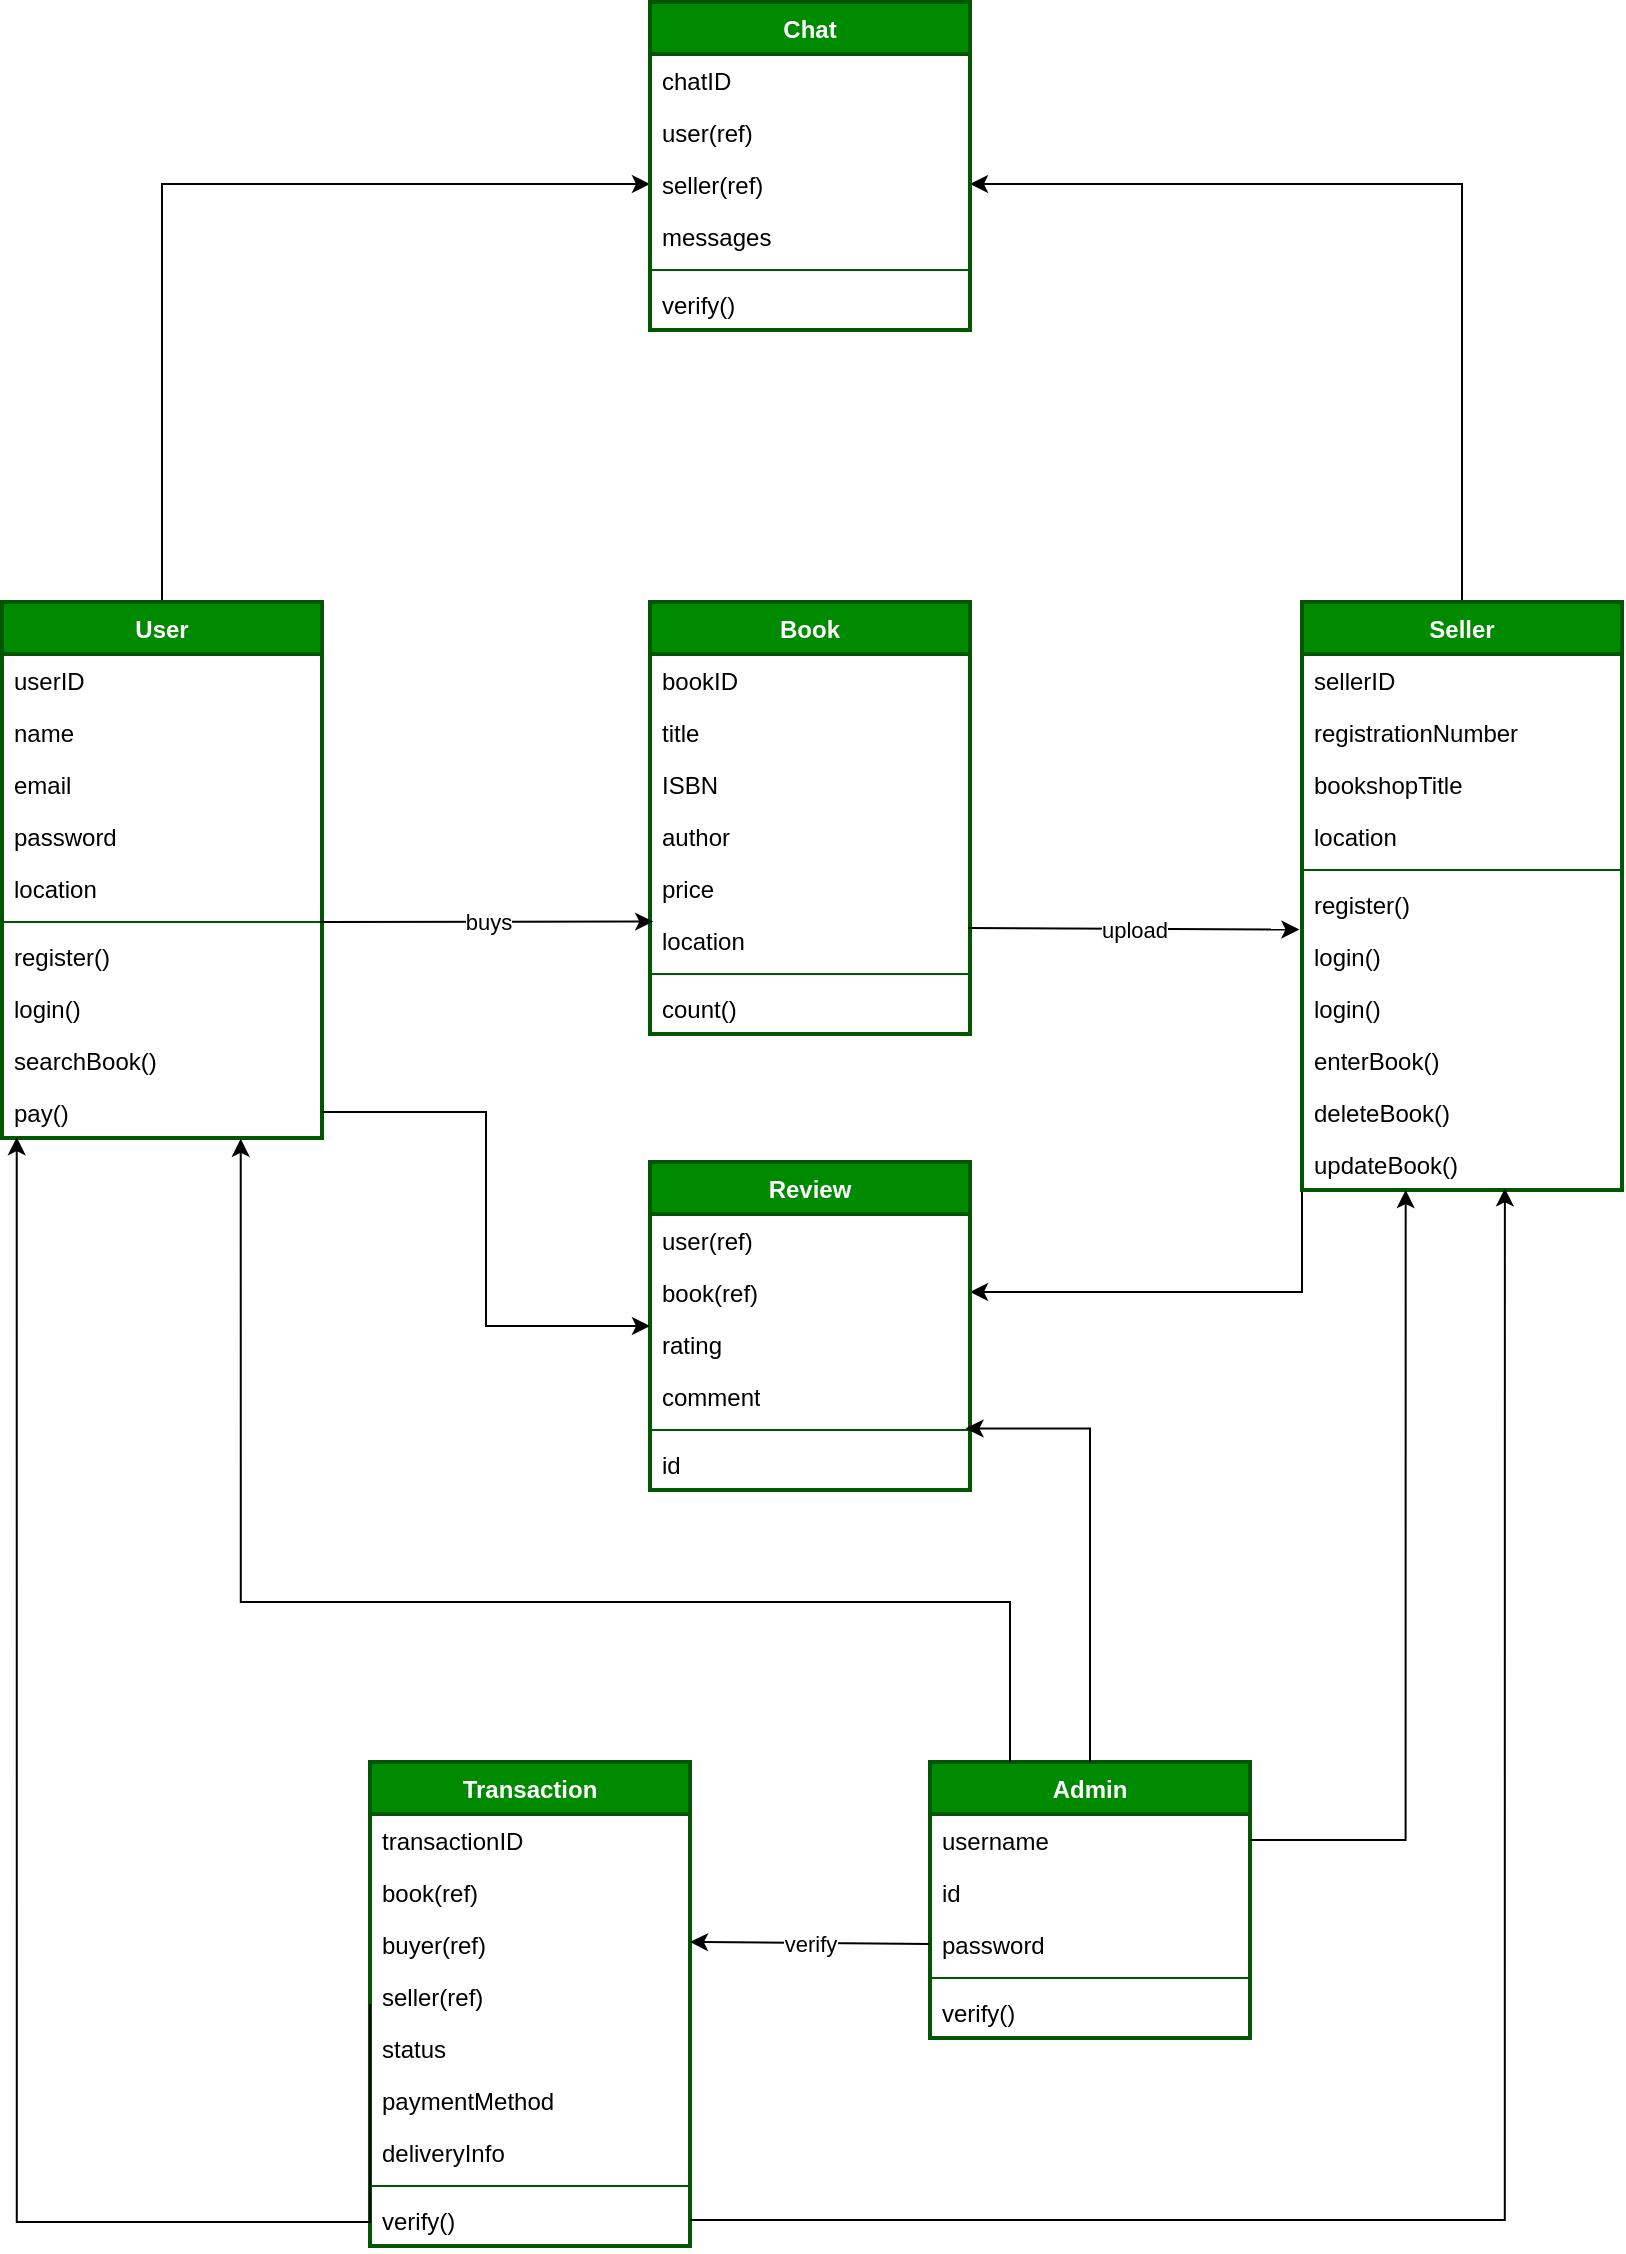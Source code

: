 <mxfile version="22.0.6" type="device">
  <diagram id="C5RBs43oDa-KdzZeNtuy" name="Page-1">
    <mxGraphModel dx="1050" dy="1710" grid="1" gridSize="10" guides="1" tooltips="1" connect="1" arrows="1" fold="1" page="1" pageScale="1" pageWidth="827" pageHeight="1169" math="0" shadow="0">
      <root>
        <mxCell id="WIyWlLk6GJQsqaUBKTNV-0" />
        <mxCell id="WIyWlLk6GJQsqaUBKTNV-1" parent="WIyWlLk6GJQsqaUBKTNV-0" />
        <mxCell id="fJ1yQT2CDh6HLibaXQXL-95" style="edgeStyle=orthogonalEdgeStyle;rounded=0;orthogonalLoop=1;jettySize=auto;html=1;exitX=0.5;exitY=0;exitDx=0;exitDy=0;entryX=0;entryY=0.5;entryDx=0;entryDy=0;" edge="1" parent="WIyWlLk6GJQsqaUBKTNV-1" source="fJ1yQT2CDh6HLibaXQXL-11" target="fJ1yQT2CDh6HLibaXQXL-78">
          <mxGeometry relative="1" as="geometry" />
        </mxCell>
        <mxCell id="fJ1yQT2CDh6HLibaXQXL-11" value="User" style="swimlane;fontStyle=1;align=center;verticalAlign=top;childLayout=stackLayout;horizontal=1;startSize=26;horizontalStack=0;resizeParent=1;resizeParentMax=0;resizeLast=0;collapsible=1;marginBottom=0;whiteSpace=wrap;html=1;fillColor=#008a00;strokeColor=#005700;fontColor=#ffffff;strokeWidth=2;" vertex="1" parent="WIyWlLk6GJQsqaUBKTNV-1">
          <mxGeometry x="9" y="-850" width="160" height="268" as="geometry" />
        </mxCell>
        <mxCell id="fJ1yQT2CDh6HLibaXQXL-12" value="userID" style="text;strokeColor=none;fillColor=none;align=left;verticalAlign=top;spacingLeft=4;spacingRight=4;overflow=hidden;rotatable=0;points=[[0,0.5],[1,0.5]];portConstraint=eastwest;whiteSpace=wrap;html=1;" vertex="1" parent="fJ1yQT2CDh6HLibaXQXL-11">
          <mxGeometry y="26" width="160" height="26" as="geometry" />
        </mxCell>
        <mxCell id="fJ1yQT2CDh6HLibaXQXL-15" value="name" style="text;strokeColor=none;fillColor=none;align=left;verticalAlign=top;spacingLeft=4;spacingRight=4;overflow=hidden;rotatable=0;points=[[0,0.5],[1,0.5]];portConstraint=eastwest;whiteSpace=wrap;html=1;" vertex="1" parent="fJ1yQT2CDh6HLibaXQXL-11">
          <mxGeometry y="52" width="160" height="26" as="geometry" />
        </mxCell>
        <mxCell id="fJ1yQT2CDh6HLibaXQXL-17" value="email" style="text;strokeColor=none;fillColor=none;align=left;verticalAlign=top;spacingLeft=4;spacingRight=4;overflow=hidden;rotatable=0;points=[[0,0.5],[1,0.5]];portConstraint=eastwest;whiteSpace=wrap;html=1;" vertex="1" parent="fJ1yQT2CDh6HLibaXQXL-11">
          <mxGeometry y="78" width="160" height="26" as="geometry" />
        </mxCell>
        <mxCell id="fJ1yQT2CDh6HLibaXQXL-18" value="password" style="text;strokeColor=none;fillColor=none;align=left;verticalAlign=top;spacingLeft=4;spacingRight=4;overflow=hidden;rotatable=0;points=[[0,0.5],[1,0.5]];portConstraint=eastwest;whiteSpace=wrap;html=1;" vertex="1" parent="fJ1yQT2CDh6HLibaXQXL-11">
          <mxGeometry y="104" width="160" height="26" as="geometry" />
        </mxCell>
        <mxCell id="fJ1yQT2CDh6HLibaXQXL-19" value="location" style="text;strokeColor=none;fillColor=none;align=left;verticalAlign=top;spacingLeft=4;spacingRight=4;overflow=hidden;rotatable=0;points=[[0,0.5],[1,0.5]];portConstraint=eastwest;whiteSpace=wrap;html=1;" vertex="1" parent="fJ1yQT2CDh6HLibaXQXL-11">
          <mxGeometry y="130" width="160" height="26" as="geometry" />
        </mxCell>
        <mxCell id="fJ1yQT2CDh6HLibaXQXL-13" value="" style="line;strokeWidth=1;fillColor=none;align=left;verticalAlign=middle;spacingTop=-1;spacingLeft=3;spacingRight=3;rotatable=0;labelPosition=right;points=[];portConstraint=eastwest;strokeColor=inherit;" vertex="1" parent="fJ1yQT2CDh6HLibaXQXL-11">
          <mxGeometry y="156" width="160" height="8" as="geometry" />
        </mxCell>
        <mxCell id="fJ1yQT2CDh6HLibaXQXL-14" value="register()" style="text;strokeColor=none;fillColor=none;align=left;verticalAlign=top;spacingLeft=4;spacingRight=4;overflow=hidden;rotatable=0;points=[[0,0.5],[1,0.5]];portConstraint=eastwest;whiteSpace=wrap;html=1;" vertex="1" parent="fJ1yQT2CDh6HLibaXQXL-11">
          <mxGeometry y="164" width="160" height="26" as="geometry" />
        </mxCell>
        <mxCell id="fJ1yQT2CDh6HLibaXQXL-20" value="login()" style="text;strokeColor=none;fillColor=none;align=left;verticalAlign=top;spacingLeft=4;spacingRight=4;overflow=hidden;rotatable=0;points=[[0,0.5],[1,0.5]];portConstraint=eastwest;whiteSpace=wrap;html=1;" vertex="1" parent="fJ1yQT2CDh6HLibaXQXL-11">
          <mxGeometry y="190" width="160" height="26" as="geometry" />
        </mxCell>
        <mxCell id="fJ1yQT2CDh6HLibaXQXL-21" value="searchBook()" style="text;strokeColor=none;fillColor=none;align=left;verticalAlign=top;spacingLeft=4;spacingRight=4;overflow=hidden;rotatable=0;points=[[0,0.5],[1,0.5]];portConstraint=eastwest;whiteSpace=wrap;html=1;" vertex="1" parent="fJ1yQT2CDh6HLibaXQXL-11">
          <mxGeometry y="216" width="160" height="26" as="geometry" />
        </mxCell>
        <mxCell id="fJ1yQT2CDh6HLibaXQXL-22" value="pay()" style="text;strokeColor=none;fillColor=none;align=left;verticalAlign=top;spacingLeft=4;spacingRight=4;overflow=hidden;rotatable=0;points=[[0,0.5],[1,0.5]];portConstraint=eastwest;whiteSpace=wrap;html=1;" vertex="1" parent="fJ1yQT2CDh6HLibaXQXL-11">
          <mxGeometry y="242" width="160" height="26" as="geometry" />
        </mxCell>
        <mxCell id="fJ1yQT2CDh6HLibaXQXL-96" style="edgeStyle=orthogonalEdgeStyle;rounded=0;orthogonalLoop=1;jettySize=auto;html=1;exitX=0.5;exitY=0;exitDx=0;exitDy=0;entryX=1;entryY=0.5;entryDx=0;entryDy=0;" edge="1" parent="WIyWlLk6GJQsqaUBKTNV-1" source="fJ1yQT2CDh6HLibaXQXL-23" target="fJ1yQT2CDh6HLibaXQXL-78">
          <mxGeometry relative="1" as="geometry" />
        </mxCell>
        <mxCell id="fJ1yQT2CDh6HLibaXQXL-106" style="edgeStyle=orthogonalEdgeStyle;rounded=0;orthogonalLoop=1;jettySize=auto;html=1;exitX=0;exitY=1;exitDx=0;exitDy=0;entryX=1;entryY=0.5;entryDx=0;entryDy=0;" edge="1" parent="WIyWlLk6GJQsqaUBKTNV-1" source="fJ1yQT2CDh6HLibaXQXL-23" target="fJ1yQT2CDh6HLibaXQXL-85">
          <mxGeometry relative="1" as="geometry" />
        </mxCell>
        <mxCell id="fJ1yQT2CDh6HLibaXQXL-23" value="Seller" style="swimlane;fontStyle=1;align=center;verticalAlign=top;childLayout=stackLayout;horizontal=1;startSize=26;horizontalStack=0;resizeParent=1;resizeParentMax=0;resizeLast=0;collapsible=1;marginBottom=0;whiteSpace=wrap;html=1;fillColor=#008a00;fontColor=#ffffff;strokeColor=#005700;strokeWidth=2;" vertex="1" parent="WIyWlLk6GJQsqaUBKTNV-1">
          <mxGeometry x="659" y="-850" width="160" height="294" as="geometry" />
        </mxCell>
        <mxCell id="fJ1yQT2CDh6HLibaXQXL-24" value="sellerID" style="text;strokeColor=none;fillColor=none;align=left;verticalAlign=top;spacingLeft=4;spacingRight=4;overflow=hidden;rotatable=0;points=[[0,0.5],[1,0.5]];portConstraint=eastwest;whiteSpace=wrap;html=1;" vertex="1" parent="fJ1yQT2CDh6HLibaXQXL-23">
          <mxGeometry y="26" width="160" height="26" as="geometry" />
        </mxCell>
        <mxCell id="fJ1yQT2CDh6HLibaXQXL-30" value="registrationNumber" style="text;strokeColor=none;fillColor=none;align=left;verticalAlign=top;spacingLeft=4;spacingRight=4;overflow=hidden;rotatable=0;points=[[0,0.5],[1,0.5]];portConstraint=eastwest;whiteSpace=wrap;html=1;" vertex="1" parent="fJ1yQT2CDh6HLibaXQXL-23">
          <mxGeometry y="52" width="160" height="26" as="geometry" />
        </mxCell>
        <mxCell id="fJ1yQT2CDh6HLibaXQXL-32" value="bookshopTitle" style="text;strokeColor=none;fillColor=none;align=left;verticalAlign=top;spacingLeft=4;spacingRight=4;overflow=hidden;rotatable=0;points=[[0,0.5],[1,0.5]];portConstraint=eastwest;whiteSpace=wrap;html=1;" vertex="1" parent="fJ1yQT2CDh6HLibaXQXL-23">
          <mxGeometry y="78" width="160" height="26" as="geometry" />
        </mxCell>
        <mxCell id="fJ1yQT2CDh6HLibaXQXL-33" value="location" style="text;strokeColor=none;fillColor=none;align=left;verticalAlign=top;spacingLeft=4;spacingRight=4;overflow=hidden;rotatable=0;points=[[0,0.5],[1,0.5]];portConstraint=eastwest;whiteSpace=wrap;html=1;" vertex="1" parent="fJ1yQT2CDh6HLibaXQXL-23">
          <mxGeometry y="104" width="160" height="26" as="geometry" />
        </mxCell>
        <mxCell id="fJ1yQT2CDh6HLibaXQXL-25" value="" style="line;strokeWidth=1;fillColor=none;align=left;verticalAlign=middle;spacingTop=-1;spacingLeft=3;spacingRight=3;rotatable=0;labelPosition=right;points=[];portConstraint=eastwest;strokeColor=inherit;" vertex="1" parent="fJ1yQT2CDh6HLibaXQXL-23">
          <mxGeometry y="130" width="160" height="8" as="geometry" />
        </mxCell>
        <mxCell id="fJ1yQT2CDh6HLibaXQXL-26" value="register()" style="text;strokeColor=none;fillColor=none;align=left;verticalAlign=top;spacingLeft=4;spacingRight=4;overflow=hidden;rotatable=0;points=[[0,0.5],[1,0.5]];portConstraint=eastwest;whiteSpace=wrap;html=1;" vertex="1" parent="fJ1yQT2CDh6HLibaXQXL-23">
          <mxGeometry y="138" width="160" height="26" as="geometry" />
        </mxCell>
        <mxCell id="fJ1yQT2CDh6HLibaXQXL-35" value="login()" style="text;strokeColor=none;fillColor=none;align=left;verticalAlign=top;spacingLeft=4;spacingRight=4;overflow=hidden;rotatable=0;points=[[0,0.5],[1,0.5]];portConstraint=eastwest;whiteSpace=wrap;html=1;" vertex="1" parent="fJ1yQT2CDh6HLibaXQXL-23">
          <mxGeometry y="164" width="160" height="26" as="geometry" />
        </mxCell>
        <mxCell id="fJ1yQT2CDh6HLibaXQXL-36" value="login()" style="text;strokeColor=none;fillColor=none;align=left;verticalAlign=top;spacingLeft=4;spacingRight=4;overflow=hidden;rotatable=0;points=[[0,0.5],[1,0.5]];portConstraint=eastwest;whiteSpace=wrap;html=1;" vertex="1" parent="fJ1yQT2CDh6HLibaXQXL-23">
          <mxGeometry y="190" width="160" height="26" as="geometry" />
        </mxCell>
        <mxCell id="fJ1yQT2CDh6HLibaXQXL-37" value="enterBook()" style="text;strokeColor=none;fillColor=none;align=left;verticalAlign=top;spacingLeft=4;spacingRight=4;overflow=hidden;rotatable=0;points=[[0,0.5],[1,0.5]];portConstraint=eastwest;whiteSpace=wrap;html=1;" vertex="1" parent="fJ1yQT2CDh6HLibaXQXL-23">
          <mxGeometry y="216" width="160" height="26" as="geometry" />
        </mxCell>
        <mxCell id="fJ1yQT2CDh6HLibaXQXL-38" value="deleteBook()" style="text;strokeColor=none;fillColor=none;align=left;verticalAlign=top;spacingLeft=4;spacingRight=4;overflow=hidden;rotatable=0;points=[[0,0.5],[1,0.5]];portConstraint=eastwest;whiteSpace=wrap;html=1;" vertex="1" parent="fJ1yQT2CDh6HLibaXQXL-23">
          <mxGeometry y="242" width="160" height="26" as="geometry" />
        </mxCell>
        <mxCell id="fJ1yQT2CDh6HLibaXQXL-39" value="updateBook()" style="text;strokeColor=none;fillColor=none;align=left;verticalAlign=top;spacingLeft=4;spacingRight=4;overflow=hidden;rotatable=0;points=[[0,0.5],[1,0.5]];portConstraint=eastwest;whiteSpace=wrap;html=1;" vertex="1" parent="fJ1yQT2CDh6HLibaXQXL-23">
          <mxGeometry y="268" width="160" height="26" as="geometry" />
        </mxCell>
        <mxCell id="fJ1yQT2CDh6HLibaXQXL-40" value="Book" style="swimlane;fontStyle=1;align=center;verticalAlign=top;childLayout=stackLayout;horizontal=1;startSize=26;horizontalStack=0;resizeParent=1;resizeParentMax=0;resizeLast=0;collapsible=1;marginBottom=0;whiteSpace=wrap;html=1;fillColor=#008a00;fontColor=#ffffff;strokeColor=#005700;strokeWidth=2;" vertex="1" parent="WIyWlLk6GJQsqaUBKTNV-1">
          <mxGeometry x="333" y="-850" width="160" height="216" as="geometry" />
        </mxCell>
        <mxCell id="fJ1yQT2CDh6HLibaXQXL-41" value="bookID" style="text;strokeColor=none;fillColor=none;align=left;verticalAlign=top;spacingLeft=4;spacingRight=4;overflow=hidden;rotatable=0;points=[[0,0.5],[1,0.5]];portConstraint=eastwest;whiteSpace=wrap;html=1;" vertex="1" parent="fJ1yQT2CDh6HLibaXQXL-40">
          <mxGeometry y="26" width="160" height="26" as="geometry" />
        </mxCell>
        <mxCell id="fJ1yQT2CDh6HLibaXQXL-44" value="title" style="text;strokeColor=none;fillColor=none;align=left;verticalAlign=top;spacingLeft=4;spacingRight=4;overflow=hidden;rotatable=0;points=[[0,0.5],[1,0.5]];portConstraint=eastwest;whiteSpace=wrap;html=1;" vertex="1" parent="fJ1yQT2CDh6HLibaXQXL-40">
          <mxGeometry y="52" width="160" height="26" as="geometry" />
        </mxCell>
        <mxCell id="fJ1yQT2CDh6HLibaXQXL-45" value="ISBN" style="text;strokeColor=none;fillColor=none;align=left;verticalAlign=top;spacingLeft=4;spacingRight=4;overflow=hidden;rotatable=0;points=[[0,0.5],[1,0.5]];portConstraint=eastwest;whiteSpace=wrap;html=1;" vertex="1" parent="fJ1yQT2CDh6HLibaXQXL-40">
          <mxGeometry y="78" width="160" height="26" as="geometry" />
        </mxCell>
        <mxCell id="fJ1yQT2CDh6HLibaXQXL-46" value="author" style="text;strokeColor=none;fillColor=none;align=left;verticalAlign=top;spacingLeft=4;spacingRight=4;overflow=hidden;rotatable=0;points=[[0,0.5],[1,0.5]];portConstraint=eastwest;whiteSpace=wrap;html=1;" vertex="1" parent="fJ1yQT2CDh6HLibaXQXL-40">
          <mxGeometry y="104" width="160" height="26" as="geometry" />
        </mxCell>
        <mxCell id="fJ1yQT2CDh6HLibaXQXL-47" value="price" style="text;strokeColor=none;fillColor=none;align=left;verticalAlign=top;spacingLeft=4;spacingRight=4;overflow=hidden;rotatable=0;points=[[0,0.5],[1,0.5]];portConstraint=eastwest;whiteSpace=wrap;html=1;" vertex="1" parent="fJ1yQT2CDh6HLibaXQXL-40">
          <mxGeometry y="130" width="160" height="26" as="geometry" />
        </mxCell>
        <mxCell id="fJ1yQT2CDh6HLibaXQXL-48" value="location" style="text;strokeColor=none;fillColor=none;align=left;verticalAlign=top;spacingLeft=4;spacingRight=4;overflow=hidden;rotatable=0;points=[[0,0.5],[1,0.5]];portConstraint=eastwest;whiteSpace=wrap;html=1;" vertex="1" parent="fJ1yQT2CDh6HLibaXQXL-40">
          <mxGeometry y="156" width="160" height="26" as="geometry" />
        </mxCell>
        <mxCell id="fJ1yQT2CDh6HLibaXQXL-42" value="" style="line;strokeWidth=1;fillColor=none;align=left;verticalAlign=middle;spacingTop=-1;spacingLeft=3;spacingRight=3;rotatable=0;labelPosition=right;points=[];portConstraint=eastwest;strokeColor=inherit;" vertex="1" parent="fJ1yQT2CDh6HLibaXQXL-40">
          <mxGeometry y="182" width="160" height="8" as="geometry" />
        </mxCell>
        <mxCell id="fJ1yQT2CDh6HLibaXQXL-43" value="count()" style="text;strokeColor=none;fillColor=none;align=left;verticalAlign=top;spacingLeft=4;spacingRight=4;overflow=hidden;rotatable=0;points=[[0,0.5],[1,0.5]];portConstraint=eastwest;whiteSpace=wrap;html=1;" vertex="1" parent="fJ1yQT2CDh6HLibaXQXL-40">
          <mxGeometry y="190" width="160" height="26" as="geometry" />
        </mxCell>
        <mxCell id="fJ1yQT2CDh6HLibaXQXL-51" value="" style="endArrow=classic;html=1;rounded=0;entryX=0.01;entryY=1.146;entryDx=0;entryDy=0;entryPerimeter=0;" edge="1" parent="WIyWlLk6GJQsqaUBKTNV-1" target="fJ1yQT2CDh6HLibaXQXL-47">
          <mxGeometry relative="1" as="geometry">
            <mxPoint x="168" y="-690" as="sourcePoint" />
            <mxPoint x="335" y="-689" as="targetPoint" />
          </mxGeometry>
        </mxCell>
        <mxCell id="fJ1yQT2CDh6HLibaXQXL-52" value="buys" style="edgeLabel;resizable=0;html=1;align=center;verticalAlign=middle;" connectable="0" vertex="1" parent="fJ1yQT2CDh6HLibaXQXL-51">
          <mxGeometry relative="1" as="geometry" />
        </mxCell>
        <mxCell id="fJ1yQT2CDh6HLibaXQXL-53" value="" style="endArrow=classic;html=1;rounded=0;entryX=-0.008;entryY=0.992;entryDx=0;entryDy=0;entryPerimeter=0;" edge="1" parent="WIyWlLk6GJQsqaUBKTNV-1" target="fJ1yQT2CDh6HLibaXQXL-26">
          <mxGeometry relative="1" as="geometry">
            <mxPoint x="492" y="-687" as="sourcePoint" />
            <mxPoint x="592" y="-687" as="targetPoint" />
          </mxGeometry>
        </mxCell>
        <mxCell id="fJ1yQT2CDh6HLibaXQXL-54" value="upload" style="edgeLabel;resizable=0;html=1;align=center;verticalAlign=middle;" connectable="0" vertex="1" parent="fJ1yQT2CDh6HLibaXQXL-53">
          <mxGeometry relative="1" as="geometry" />
        </mxCell>
        <mxCell id="fJ1yQT2CDh6HLibaXQXL-56" value="Transaction" style="swimlane;fontStyle=1;align=center;verticalAlign=top;childLayout=stackLayout;horizontal=1;startSize=26;horizontalStack=0;resizeParent=1;resizeParentMax=0;resizeLast=0;collapsible=1;marginBottom=0;whiteSpace=wrap;html=1;fillColor=#008a00;fontColor=#ffffff;strokeColor=#005700;strokeWidth=2;" vertex="1" parent="WIyWlLk6GJQsqaUBKTNV-1">
          <mxGeometry x="193" y="-270" width="160" height="242" as="geometry" />
        </mxCell>
        <mxCell id="fJ1yQT2CDh6HLibaXQXL-57" value="transactionID" style="text;strokeColor=none;fillColor=none;align=left;verticalAlign=top;spacingLeft=4;spacingRight=4;overflow=hidden;rotatable=0;points=[[0,0.5],[1,0.5]];portConstraint=eastwest;whiteSpace=wrap;html=1;" vertex="1" parent="fJ1yQT2CDh6HLibaXQXL-56">
          <mxGeometry y="26" width="160" height="26" as="geometry" />
        </mxCell>
        <mxCell id="fJ1yQT2CDh6HLibaXQXL-60" value="book(ref)" style="text;strokeColor=none;fillColor=none;align=left;verticalAlign=top;spacingLeft=4;spacingRight=4;overflow=hidden;rotatable=0;points=[[0,0.5],[1,0.5]];portConstraint=eastwest;whiteSpace=wrap;html=1;" vertex="1" parent="fJ1yQT2CDh6HLibaXQXL-56">
          <mxGeometry y="52" width="160" height="26" as="geometry" />
        </mxCell>
        <mxCell id="fJ1yQT2CDh6HLibaXQXL-61" value="buyer(ref)" style="text;strokeColor=none;fillColor=none;align=left;verticalAlign=top;spacingLeft=4;spacingRight=4;overflow=hidden;rotatable=0;points=[[0,0.5],[1,0.5]];portConstraint=eastwest;whiteSpace=wrap;html=1;" vertex="1" parent="fJ1yQT2CDh6HLibaXQXL-56">
          <mxGeometry y="78" width="160" height="26" as="geometry" />
        </mxCell>
        <mxCell id="fJ1yQT2CDh6HLibaXQXL-62" value="seller(ref)" style="text;strokeColor=none;fillColor=none;align=left;verticalAlign=top;spacingLeft=4;spacingRight=4;overflow=hidden;rotatable=0;points=[[0,0.5],[1,0.5]];portConstraint=eastwest;whiteSpace=wrap;html=1;" vertex="1" parent="fJ1yQT2CDh6HLibaXQXL-56">
          <mxGeometry y="104" width="160" height="26" as="geometry" />
        </mxCell>
        <mxCell id="fJ1yQT2CDh6HLibaXQXL-63" value="status" style="text;strokeColor=none;fillColor=none;align=left;verticalAlign=top;spacingLeft=4;spacingRight=4;overflow=hidden;rotatable=0;points=[[0,0.5],[1,0.5]];portConstraint=eastwest;whiteSpace=wrap;html=1;" vertex="1" parent="fJ1yQT2CDh6HLibaXQXL-56">
          <mxGeometry y="130" width="160" height="26" as="geometry" />
        </mxCell>
        <mxCell id="fJ1yQT2CDh6HLibaXQXL-64" value="paymentMethod" style="text;strokeColor=none;fillColor=none;align=left;verticalAlign=top;spacingLeft=4;spacingRight=4;overflow=hidden;rotatable=0;points=[[0,0.5],[1,0.5]];portConstraint=eastwest;whiteSpace=wrap;html=1;" vertex="1" parent="fJ1yQT2CDh6HLibaXQXL-56">
          <mxGeometry y="156" width="160" height="26" as="geometry" />
        </mxCell>
        <mxCell id="fJ1yQT2CDh6HLibaXQXL-65" value="deliveryInfo" style="text;strokeColor=none;fillColor=none;align=left;verticalAlign=top;spacingLeft=4;spacingRight=4;overflow=hidden;rotatable=0;points=[[0,0.5],[1,0.5]];portConstraint=eastwest;whiteSpace=wrap;html=1;" vertex="1" parent="fJ1yQT2CDh6HLibaXQXL-56">
          <mxGeometry y="182" width="160" height="26" as="geometry" />
        </mxCell>
        <mxCell id="fJ1yQT2CDh6HLibaXQXL-58" value="" style="line;strokeWidth=1;fillColor=none;align=left;verticalAlign=middle;spacingTop=-1;spacingLeft=3;spacingRight=3;rotatable=0;labelPosition=right;points=[];portConstraint=eastwest;strokeColor=inherit;" vertex="1" parent="fJ1yQT2CDh6HLibaXQXL-56">
          <mxGeometry y="208" width="160" height="8" as="geometry" />
        </mxCell>
        <mxCell id="fJ1yQT2CDh6HLibaXQXL-59" value="verify()" style="text;strokeColor=none;fillColor=none;align=left;verticalAlign=top;spacingLeft=4;spacingRight=4;overflow=hidden;rotatable=0;points=[[0,0.5],[1,0.5]];portConstraint=eastwest;whiteSpace=wrap;html=1;" vertex="1" parent="fJ1yQT2CDh6HLibaXQXL-56">
          <mxGeometry y="216" width="160" height="26" as="geometry" />
        </mxCell>
        <mxCell id="fJ1yQT2CDh6HLibaXQXL-66" value="Admin" style="swimlane;fontStyle=1;align=center;verticalAlign=top;childLayout=stackLayout;horizontal=1;startSize=26;horizontalStack=0;resizeParent=1;resizeParentMax=0;resizeLast=0;collapsible=1;marginBottom=0;whiteSpace=wrap;html=1;fillColor=#008a00;fontColor=#ffffff;strokeColor=#005700;strokeWidth=2;" vertex="1" parent="WIyWlLk6GJQsqaUBKTNV-1">
          <mxGeometry x="473" y="-270" width="160" height="138" as="geometry" />
        </mxCell>
        <mxCell id="fJ1yQT2CDh6HLibaXQXL-67" value="username" style="text;strokeColor=none;fillColor=none;align=left;verticalAlign=top;spacingLeft=4;spacingRight=4;overflow=hidden;rotatable=0;points=[[0,0.5],[1,0.5]];portConstraint=eastwest;whiteSpace=wrap;html=1;" vertex="1" parent="fJ1yQT2CDh6HLibaXQXL-66">
          <mxGeometry y="26" width="160" height="26" as="geometry" />
        </mxCell>
        <mxCell id="fJ1yQT2CDh6HLibaXQXL-68" value="id" style="text;strokeColor=none;fillColor=none;align=left;verticalAlign=top;spacingLeft=4;spacingRight=4;overflow=hidden;rotatable=0;points=[[0,0.5],[1,0.5]];portConstraint=eastwest;whiteSpace=wrap;html=1;" vertex="1" parent="fJ1yQT2CDh6HLibaXQXL-66">
          <mxGeometry y="52" width="160" height="26" as="geometry" />
        </mxCell>
        <mxCell id="fJ1yQT2CDh6HLibaXQXL-69" value="password" style="text;strokeColor=none;fillColor=none;align=left;verticalAlign=top;spacingLeft=4;spacingRight=4;overflow=hidden;rotatable=0;points=[[0,0.5],[1,0.5]];portConstraint=eastwest;whiteSpace=wrap;html=1;" vertex="1" parent="fJ1yQT2CDh6HLibaXQXL-66">
          <mxGeometry y="78" width="160" height="26" as="geometry" />
        </mxCell>
        <mxCell id="fJ1yQT2CDh6HLibaXQXL-73" value="" style="line;strokeWidth=1;fillColor=none;align=left;verticalAlign=middle;spacingTop=-1;spacingLeft=3;spacingRight=3;rotatable=0;labelPosition=right;points=[];portConstraint=eastwest;strokeColor=inherit;" vertex="1" parent="fJ1yQT2CDh6HLibaXQXL-66">
          <mxGeometry y="104" width="160" height="8" as="geometry" />
        </mxCell>
        <mxCell id="fJ1yQT2CDh6HLibaXQXL-74" value="verify()" style="text;strokeColor=none;fillColor=none;align=left;verticalAlign=top;spacingLeft=4;spacingRight=4;overflow=hidden;rotatable=0;points=[[0,0.5],[1,0.5]];portConstraint=eastwest;whiteSpace=wrap;html=1;" vertex="1" parent="fJ1yQT2CDh6HLibaXQXL-66">
          <mxGeometry y="112" width="160" height="26" as="geometry" />
        </mxCell>
        <mxCell id="fJ1yQT2CDh6HLibaXQXL-75" value="Chat" style="swimlane;fontStyle=1;align=center;verticalAlign=top;childLayout=stackLayout;horizontal=1;startSize=26;horizontalStack=0;resizeParent=1;resizeParentMax=0;resizeLast=0;collapsible=1;marginBottom=0;whiteSpace=wrap;html=1;fillColor=#008a00;fontColor=#ffffff;strokeColor=#005700;strokeWidth=2;" vertex="1" parent="WIyWlLk6GJQsqaUBKTNV-1">
          <mxGeometry x="333" y="-1150" width="160" height="164" as="geometry" />
        </mxCell>
        <mxCell id="fJ1yQT2CDh6HLibaXQXL-76" value="chatID" style="text;strokeColor=none;fillColor=none;align=left;verticalAlign=top;spacingLeft=4;spacingRight=4;overflow=hidden;rotatable=0;points=[[0,0.5],[1,0.5]];portConstraint=eastwest;whiteSpace=wrap;html=1;" vertex="1" parent="fJ1yQT2CDh6HLibaXQXL-75">
          <mxGeometry y="26" width="160" height="26" as="geometry" />
        </mxCell>
        <mxCell id="fJ1yQT2CDh6HLibaXQXL-77" value="user(ref)" style="text;strokeColor=none;fillColor=none;align=left;verticalAlign=top;spacingLeft=4;spacingRight=4;overflow=hidden;rotatable=0;points=[[0,0.5],[1,0.5]];portConstraint=eastwest;whiteSpace=wrap;html=1;" vertex="1" parent="fJ1yQT2CDh6HLibaXQXL-75">
          <mxGeometry y="52" width="160" height="26" as="geometry" />
        </mxCell>
        <mxCell id="fJ1yQT2CDh6HLibaXQXL-78" value="seller(ref)" style="text;strokeColor=none;fillColor=none;align=left;verticalAlign=top;spacingLeft=4;spacingRight=4;overflow=hidden;rotatable=0;points=[[0,0.5],[1,0.5]];portConstraint=eastwest;whiteSpace=wrap;html=1;" vertex="1" parent="fJ1yQT2CDh6HLibaXQXL-75">
          <mxGeometry y="78" width="160" height="26" as="geometry" />
        </mxCell>
        <mxCell id="fJ1yQT2CDh6HLibaXQXL-81" value="messages" style="text;strokeColor=none;fillColor=none;align=left;verticalAlign=top;spacingLeft=4;spacingRight=4;overflow=hidden;rotatable=0;points=[[0,0.5],[1,0.5]];portConstraint=eastwest;whiteSpace=wrap;html=1;" vertex="1" parent="fJ1yQT2CDh6HLibaXQXL-75">
          <mxGeometry y="104" width="160" height="26" as="geometry" />
        </mxCell>
        <mxCell id="fJ1yQT2CDh6HLibaXQXL-79" value="" style="line;strokeWidth=1;fillColor=none;align=left;verticalAlign=middle;spacingTop=-1;spacingLeft=3;spacingRight=3;rotatable=0;labelPosition=right;points=[];portConstraint=eastwest;strokeColor=inherit;" vertex="1" parent="fJ1yQT2CDh6HLibaXQXL-75">
          <mxGeometry y="130" width="160" height="8" as="geometry" />
        </mxCell>
        <mxCell id="fJ1yQT2CDh6HLibaXQXL-80" value="verify()" style="text;strokeColor=none;fillColor=none;align=left;verticalAlign=top;spacingLeft=4;spacingRight=4;overflow=hidden;rotatable=0;points=[[0,0.5],[1,0.5]];portConstraint=eastwest;whiteSpace=wrap;html=1;" vertex="1" parent="fJ1yQT2CDh6HLibaXQXL-75">
          <mxGeometry y="138" width="160" height="26" as="geometry" />
        </mxCell>
        <mxCell id="fJ1yQT2CDh6HLibaXQXL-82" value="Review" style="swimlane;fontStyle=1;align=center;verticalAlign=top;childLayout=stackLayout;horizontal=1;startSize=26;horizontalStack=0;resizeParent=1;resizeParentMax=0;resizeLast=0;collapsible=1;marginBottom=0;whiteSpace=wrap;html=1;fillColor=#008a00;fontColor=#ffffff;strokeColor=#005700;strokeWidth=2;" vertex="1" parent="WIyWlLk6GJQsqaUBKTNV-1">
          <mxGeometry x="333" y="-570" width="160" height="164" as="geometry" />
        </mxCell>
        <mxCell id="fJ1yQT2CDh6HLibaXQXL-84" value="user(ref)" style="text;strokeColor=none;fillColor=none;align=left;verticalAlign=top;spacingLeft=4;spacingRight=4;overflow=hidden;rotatable=0;points=[[0,0.5],[1,0.5]];portConstraint=eastwest;whiteSpace=wrap;html=1;" vertex="1" parent="fJ1yQT2CDh6HLibaXQXL-82">
          <mxGeometry y="26" width="160" height="26" as="geometry" />
        </mxCell>
        <mxCell id="fJ1yQT2CDh6HLibaXQXL-85" value="book(ref)" style="text;strokeColor=none;fillColor=none;align=left;verticalAlign=top;spacingLeft=4;spacingRight=4;overflow=hidden;rotatable=0;points=[[0,0.5],[1,0.5]];portConstraint=eastwest;whiteSpace=wrap;html=1;" vertex="1" parent="fJ1yQT2CDh6HLibaXQXL-82">
          <mxGeometry y="52" width="160" height="26" as="geometry" />
        </mxCell>
        <mxCell id="fJ1yQT2CDh6HLibaXQXL-88" value="rating" style="text;strokeColor=none;fillColor=none;align=left;verticalAlign=top;spacingLeft=4;spacingRight=4;overflow=hidden;rotatable=0;points=[[0,0.5],[1,0.5]];portConstraint=eastwest;whiteSpace=wrap;html=1;" vertex="1" parent="fJ1yQT2CDh6HLibaXQXL-82">
          <mxGeometry y="78" width="160" height="26" as="geometry" />
        </mxCell>
        <mxCell id="fJ1yQT2CDh6HLibaXQXL-89" value="comment" style="text;strokeColor=none;fillColor=none;align=left;verticalAlign=top;spacingLeft=4;spacingRight=4;overflow=hidden;rotatable=0;points=[[0,0.5],[1,0.5]];portConstraint=eastwest;whiteSpace=wrap;html=1;" vertex="1" parent="fJ1yQT2CDh6HLibaXQXL-82">
          <mxGeometry y="104" width="160" height="26" as="geometry" />
        </mxCell>
        <mxCell id="fJ1yQT2CDh6HLibaXQXL-86" value="" style="line;strokeWidth=1;fillColor=none;align=left;verticalAlign=middle;spacingTop=-1;spacingLeft=3;spacingRight=3;rotatable=0;labelPosition=right;points=[];portConstraint=eastwest;strokeColor=inherit;" vertex="1" parent="fJ1yQT2CDh6HLibaXQXL-82">
          <mxGeometry y="130" width="160" height="8" as="geometry" />
        </mxCell>
        <mxCell id="fJ1yQT2CDh6HLibaXQXL-83" value="id" style="text;strokeColor=none;fillColor=none;align=left;verticalAlign=top;spacingLeft=4;spacingRight=4;overflow=hidden;rotatable=0;points=[[0,0.5],[1,0.5]];portConstraint=eastwest;whiteSpace=wrap;html=1;" vertex="1" parent="fJ1yQT2CDh6HLibaXQXL-82">
          <mxGeometry y="138" width="160" height="26" as="geometry" />
        </mxCell>
        <mxCell id="fJ1yQT2CDh6HLibaXQXL-93" value="" style="endArrow=classic;html=1;rounded=0;exitX=0;exitY=0.5;exitDx=0;exitDy=0;" edge="1" parent="WIyWlLk6GJQsqaUBKTNV-1" source="fJ1yQT2CDh6HLibaXQXL-69">
          <mxGeometry relative="1" as="geometry">
            <mxPoint x="453" y="-180" as="sourcePoint" />
            <mxPoint x="353" y="-180" as="targetPoint" />
          </mxGeometry>
        </mxCell>
        <mxCell id="fJ1yQT2CDh6HLibaXQXL-94" value="verify" style="edgeLabel;resizable=0;html=1;align=center;verticalAlign=middle;" connectable="0" vertex="1" parent="fJ1yQT2CDh6HLibaXQXL-93">
          <mxGeometry relative="1" as="geometry" />
        </mxCell>
        <mxCell id="fJ1yQT2CDh6HLibaXQXL-102" style="edgeStyle=orthogonalEdgeStyle;rounded=0;orthogonalLoop=1;jettySize=auto;html=1;exitX=0;exitY=0.5;exitDx=0;exitDy=0;entryX=0.046;entryY=0.985;entryDx=0;entryDy=0;entryPerimeter=0;" edge="1" parent="WIyWlLk6GJQsqaUBKTNV-1" source="fJ1yQT2CDh6HLibaXQXL-56" target="fJ1yQT2CDh6HLibaXQXL-22">
          <mxGeometry relative="1" as="geometry">
            <Array as="points">
              <mxPoint x="193" y="-40" />
              <mxPoint x="16" y="-40" />
            </Array>
          </mxGeometry>
        </mxCell>
        <mxCell id="fJ1yQT2CDh6HLibaXQXL-104" style="edgeStyle=orthogonalEdgeStyle;rounded=0;orthogonalLoop=1;jettySize=auto;html=1;exitX=0.5;exitY=0;exitDx=0;exitDy=0;entryX=0.986;entryY=1.123;entryDx=0;entryDy=0;entryPerimeter=0;" edge="1" parent="WIyWlLk6GJQsqaUBKTNV-1" source="fJ1yQT2CDh6HLibaXQXL-66" target="fJ1yQT2CDh6HLibaXQXL-89">
          <mxGeometry relative="1" as="geometry" />
        </mxCell>
        <mxCell id="fJ1yQT2CDh6HLibaXQXL-105" style="edgeStyle=orthogonalEdgeStyle;rounded=0;orthogonalLoop=1;jettySize=auto;html=1;exitX=1;exitY=0.5;exitDx=0;exitDy=0;entryX=0;entryY=0.5;entryDx=0;entryDy=0;" edge="1" parent="WIyWlLk6GJQsqaUBKTNV-1" source="fJ1yQT2CDh6HLibaXQXL-22" target="fJ1yQT2CDh6HLibaXQXL-82">
          <mxGeometry relative="1" as="geometry" />
        </mxCell>
        <mxCell id="fJ1yQT2CDh6HLibaXQXL-109" style="edgeStyle=orthogonalEdgeStyle;rounded=0;orthogonalLoop=1;jettySize=auto;html=1;exitX=0.25;exitY=0;exitDx=0;exitDy=0;entryX=0.746;entryY=1.015;entryDx=0;entryDy=0;entryPerimeter=0;" edge="1" parent="WIyWlLk6GJQsqaUBKTNV-1" source="fJ1yQT2CDh6HLibaXQXL-66" target="fJ1yQT2CDh6HLibaXQXL-22">
          <mxGeometry relative="1" as="geometry">
            <Array as="points">
              <mxPoint x="513" y="-350" />
              <mxPoint x="128" y="-350" />
            </Array>
          </mxGeometry>
        </mxCell>
        <mxCell id="fJ1yQT2CDh6HLibaXQXL-110" style="edgeStyle=orthogonalEdgeStyle;rounded=0;orthogonalLoop=1;jettySize=auto;html=1;exitX=1;exitY=0.5;exitDx=0;exitDy=0;entryX=0.324;entryY=1;entryDx=0;entryDy=0;entryPerimeter=0;" edge="1" parent="WIyWlLk6GJQsqaUBKTNV-1" source="fJ1yQT2CDh6HLibaXQXL-67" target="fJ1yQT2CDh6HLibaXQXL-39">
          <mxGeometry relative="1" as="geometry" />
        </mxCell>
        <mxCell id="fJ1yQT2CDh6HLibaXQXL-111" style="edgeStyle=orthogonalEdgeStyle;rounded=0;orthogonalLoop=1;jettySize=auto;html=1;exitX=1;exitY=0.5;exitDx=0;exitDy=0;entryX=0.634;entryY=0.969;entryDx=0;entryDy=0;entryPerimeter=0;" edge="1" parent="WIyWlLk6GJQsqaUBKTNV-1" source="fJ1yQT2CDh6HLibaXQXL-59" target="fJ1yQT2CDh6HLibaXQXL-39">
          <mxGeometry relative="1" as="geometry" />
        </mxCell>
      </root>
    </mxGraphModel>
  </diagram>
</mxfile>
